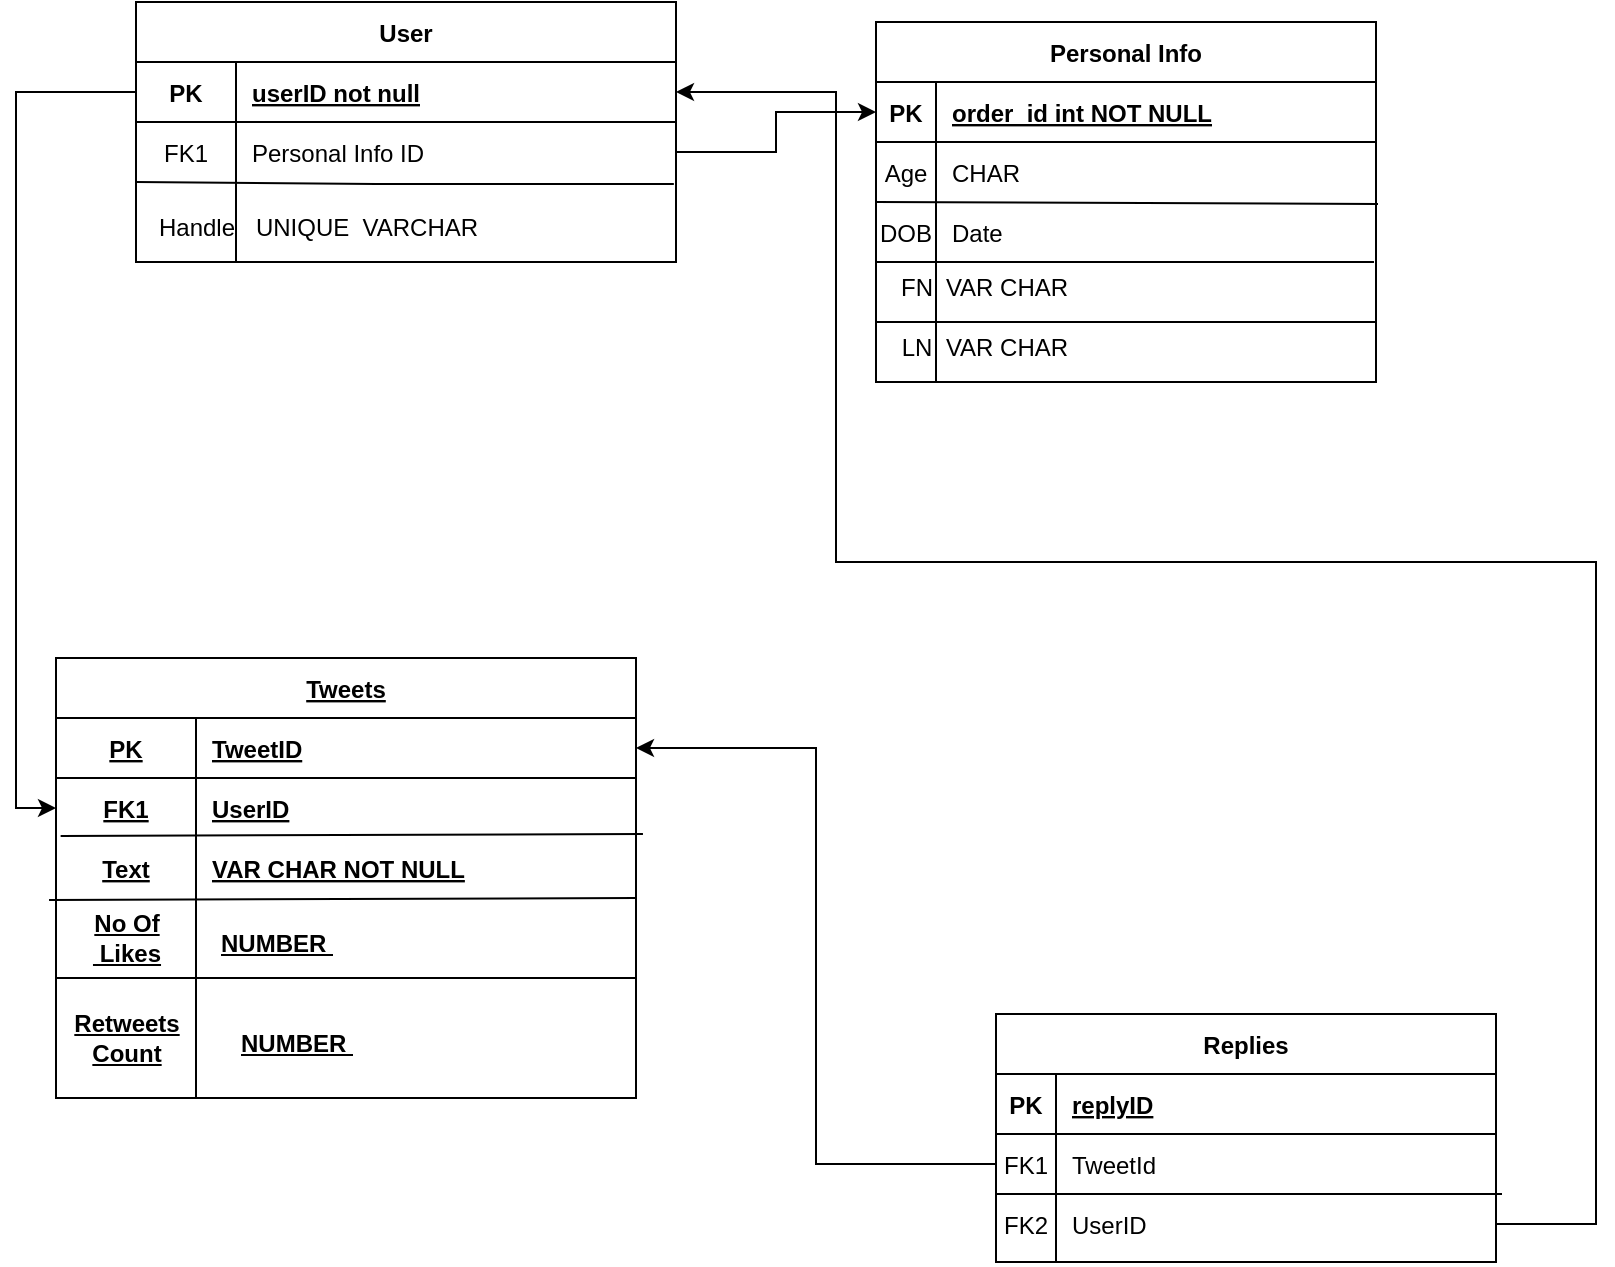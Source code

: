 <mxfile version="22.0.8" type="github">
  <diagram id="R2lEEEUBdFMjLlhIrx00" name="Page-1">
    <mxGraphModel dx="1426" dy="747" grid="1" gridSize="10" guides="1" tooltips="1" connect="1" arrows="1" fold="1" page="1" pageScale="1" pageWidth="850" pageHeight="1100" math="0" shadow="0" extFonts="Permanent Marker^https://fonts.googleapis.com/css?family=Permanent+Marker">
      <root>
        <mxCell id="0" />
        <mxCell id="1" parent="0" />
        <mxCell id="C-vyLk0tnHw3VtMMgP7b-2" value="Personal Info" style="shape=table;startSize=30;container=1;collapsible=1;childLayout=tableLayout;fixedRows=1;rowLines=0;fontStyle=1;align=center;resizeLast=1;" parent="1" vertex="1">
          <mxGeometry x="450" y="120" width="250" height="180" as="geometry" />
        </mxCell>
        <mxCell id="C-vyLk0tnHw3VtMMgP7b-3" value="" style="shape=partialRectangle;collapsible=0;dropTarget=0;pointerEvents=0;fillColor=none;points=[[0,0.5],[1,0.5]];portConstraint=eastwest;top=0;left=0;right=0;bottom=1;" parent="C-vyLk0tnHw3VtMMgP7b-2" vertex="1">
          <mxGeometry y="30" width="250" height="30" as="geometry" />
        </mxCell>
        <mxCell id="C-vyLk0tnHw3VtMMgP7b-4" value="PK" style="shape=partialRectangle;overflow=hidden;connectable=0;fillColor=none;top=0;left=0;bottom=0;right=0;fontStyle=1;" parent="C-vyLk0tnHw3VtMMgP7b-3" vertex="1">
          <mxGeometry width="30" height="30" as="geometry">
            <mxRectangle width="30" height="30" as="alternateBounds" />
          </mxGeometry>
        </mxCell>
        <mxCell id="C-vyLk0tnHw3VtMMgP7b-5" value="order_id int NOT NULL " style="shape=partialRectangle;overflow=hidden;connectable=0;fillColor=none;top=0;left=0;bottom=0;right=0;align=left;spacingLeft=6;fontStyle=5;" parent="C-vyLk0tnHw3VtMMgP7b-3" vertex="1">
          <mxGeometry x="30" width="220" height="30" as="geometry">
            <mxRectangle width="220" height="30" as="alternateBounds" />
          </mxGeometry>
        </mxCell>
        <mxCell id="C-vyLk0tnHw3VtMMgP7b-6" value="" style="shape=partialRectangle;collapsible=0;dropTarget=0;pointerEvents=0;fillColor=none;points=[[0,0.5],[1,0.5]];portConstraint=eastwest;top=0;left=0;right=0;bottom=0;" parent="C-vyLk0tnHw3VtMMgP7b-2" vertex="1">
          <mxGeometry y="60" width="250" height="30" as="geometry" />
        </mxCell>
        <mxCell id="C-vyLk0tnHw3VtMMgP7b-7" value="Age" style="shape=partialRectangle;overflow=hidden;connectable=0;fillColor=none;top=0;left=0;bottom=0;right=0;" parent="C-vyLk0tnHw3VtMMgP7b-6" vertex="1">
          <mxGeometry width="30" height="30" as="geometry">
            <mxRectangle width="30" height="30" as="alternateBounds" />
          </mxGeometry>
        </mxCell>
        <mxCell id="C-vyLk0tnHw3VtMMgP7b-8" value="CHAR" style="shape=partialRectangle;overflow=hidden;connectable=0;fillColor=none;top=0;left=0;bottom=0;right=0;align=left;spacingLeft=6;" parent="C-vyLk0tnHw3VtMMgP7b-6" vertex="1">
          <mxGeometry x="30" width="220" height="30" as="geometry">
            <mxRectangle width="220" height="30" as="alternateBounds" />
          </mxGeometry>
        </mxCell>
        <mxCell id="C-vyLk0tnHw3VtMMgP7b-9" value="" style="shape=partialRectangle;collapsible=0;dropTarget=0;pointerEvents=0;fillColor=none;points=[[0,0.5],[1,0.5]];portConstraint=eastwest;top=0;left=0;right=0;bottom=0;" parent="C-vyLk0tnHw3VtMMgP7b-2" vertex="1">
          <mxGeometry y="90" width="250" height="30" as="geometry" />
        </mxCell>
        <mxCell id="C-vyLk0tnHw3VtMMgP7b-10" value="DOB" style="shape=partialRectangle;overflow=hidden;connectable=0;fillColor=none;top=0;left=0;bottom=0;right=0;" parent="C-vyLk0tnHw3VtMMgP7b-9" vertex="1">
          <mxGeometry width="30" height="30" as="geometry">
            <mxRectangle width="30" height="30" as="alternateBounds" />
          </mxGeometry>
        </mxCell>
        <mxCell id="C-vyLk0tnHw3VtMMgP7b-11" value="Date" style="shape=partialRectangle;overflow=hidden;connectable=0;fillColor=none;top=0;left=0;bottom=0;right=0;align=left;spacingLeft=6;" parent="C-vyLk0tnHw3VtMMgP7b-9" vertex="1">
          <mxGeometry x="30" width="220" height="30" as="geometry">
            <mxRectangle width="220" height="30" as="alternateBounds" />
          </mxGeometry>
        </mxCell>
        <mxCell id="7TSEY7u7kIDkKRWDg9-y-68" value="" style="endArrow=none;html=1;rounded=0;entryX=1.004;entryY=0.033;entryDx=0;entryDy=0;entryPerimeter=0;" parent="C-vyLk0tnHw3VtMMgP7b-2" target="C-vyLk0tnHw3VtMMgP7b-9" edge="1">
          <mxGeometry width="50" height="50" relative="1" as="geometry">
            <mxPoint y="90" as="sourcePoint" />
            <mxPoint x="50" y="240" as="targetPoint" />
          </mxGeometry>
        </mxCell>
        <mxCell id="hQ34ovLu1skxb9b95j4B-1" value="" style="endArrow=none;html=1;rounded=0;exitX=0.996;exitY=1;exitDx=0;exitDy=0;exitPerimeter=0;" edge="1" parent="C-vyLk0tnHw3VtMMgP7b-2" source="C-vyLk0tnHw3VtMMgP7b-9">
          <mxGeometry width="50" height="50" relative="1" as="geometry">
            <mxPoint x="-50" y="300" as="sourcePoint" />
            <mxPoint y="120" as="targetPoint" />
          </mxGeometry>
        </mxCell>
        <mxCell id="C-vyLk0tnHw3VtMMgP7b-23" value="User" style="shape=table;startSize=30;container=1;collapsible=1;childLayout=tableLayout;fixedRows=1;rowLines=0;fontStyle=1;align=center;resizeLast=1;" parent="1" vertex="1">
          <mxGeometry x="80" y="110" width="270" height="130" as="geometry" />
        </mxCell>
        <mxCell id="C-vyLk0tnHw3VtMMgP7b-24" value="" style="shape=partialRectangle;collapsible=0;dropTarget=0;pointerEvents=0;fillColor=none;points=[[0,0.5],[1,0.5]];portConstraint=eastwest;top=0;left=0;right=0;bottom=1;" parent="C-vyLk0tnHw3VtMMgP7b-23" vertex="1">
          <mxGeometry y="30" width="270" height="30" as="geometry" />
        </mxCell>
        <mxCell id="C-vyLk0tnHw3VtMMgP7b-25" value="PK" style="shape=partialRectangle;overflow=hidden;connectable=0;fillColor=none;top=0;left=0;bottom=0;right=0;fontStyle=1;" parent="C-vyLk0tnHw3VtMMgP7b-24" vertex="1">
          <mxGeometry width="50" height="30" as="geometry">
            <mxRectangle width="50" height="30" as="alternateBounds" />
          </mxGeometry>
        </mxCell>
        <mxCell id="C-vyLk0tnHw3VtMMgP7b-26" value="userID not null" style="shape=partialRectangle;overflow=hidden;connectable=0;fillColor=none;top=0;left=0;bottom=0;right=0;align=left;spacingLeft=6;fontStyle=5;" parent="C-vyLk0tnHw3VtMMgP7b-24" vertex="1">
          <mxGeometry x="50" width="220" height="30" as="geometry">
            <mxRectangle width="220" height="30" as="alternateBounds" />
          </mxGeometry>
        </mxCell>
        <mxCell id="C-vyLk0tnHw3VtMMgP7b-27" value="" style="shape=partialRectangle;collapsible=0;dropTarget=0;pointerEvents=0;fillColor=none;points=[[0,0.5],[1,0.5]];portConstraint=eastwest;top=0;left=0;right=0;bottom=0;" parent="C-vyLk0tnHw3VtMMgP7b-23" vertex="1">
          <mxGeometry y="60" width="270" height="30" as="geometry" />
        </mxCell>
        <mxCell id="C-vyLk0tnHw3VtMMgP7b-28" value="FK1" style="shape=partialRectangle;overflow=hidden;connectable=0;fillColor=none;top=0;left=0;bottom=0;right=0;" parent="C-vyLk0tnHw3VtMMgP7b-27" vertex="1">
          <mxGeometry width="50" height="30" as="geometry">
            <mxRectangle width="50" height="30" as="alternateBounds" />
          </mxGeometry>
        </mxCell>
        <mxCell id="C-vyLk0tnHw3VtMMgP7b-29" value="Personal Info ID" style="shape=partialRectangle;overflow=hidden;connectable=0;fillColor=none;top=0;left=0;bottom=0;right=0;align=left;spacingLeft=6;" parent="C-vyLk0tnHw3VtMMgP7b-27" vertex="1">
          <mxGeometry x="50" width="220" height="30" as="geometry">
            <mxRectangle width="220" height="30" as="alternateBounds" />
          </mxGeometry>
        </mxCell>
        <mxCell id="7TSEY7u7kIDkKRWDg9-y-12" value="" style="endArrow=none;html=1;rounded=0;entryX=0.996;entryY=1.033;entryDx=0;entryDy=0;entryPerimeter=0;labelBackgroundColor=#000000;" parent="C-vyLk0tnHw3VtMMgP7b-23" target="C-vyLk0tnHw3VtMMgP7b-27" edge="1">
          <mxGeometry width="50" height="50" relative="1" as="geometry">
            <mxPoint y="90" as="sourcePoint" />
            <mxPoint x="120" y="80" as="targetPoint" />
            <Array as="points">
              <mxPoint x="120" y="91" />
            </Array>
          </mxGeometry>
        </mxCell>
        <mxCell id="7TSEY7u7kIDkKRWDg9-y-1" value="Replies" style="shape=table;startSize=30;container=1;collapsible=1;childLayout=tableLayout;fixedRows=1;rowLines=0;fontStyle=1;align=center;resizeLast=1;" parent="1" vertex="1">
          <mxGeometry x="510" y="616" width="250" height="124" as="geometry" />
        </mxCell>
        <mxCell id="7TSEY7u7kIDkKRWDg9-y-2" value="" style="shape=partialRectangle;collapsible=0;dropTarget=0;pointerEvents=0;fillColor=none;points=[[0,0.5],[1,0.5]];portConstraint=eastwest;top=0;left=0;right=0;bottom=1;" parent="7TSEY7u7kIDkKRWDg9-y-1" vertex="1">
          <mxGeometry y="30" width="250" height="30" as="geometry" />
        </mxCell>
        <mxCell id="7TSEY7u7kIDkKRWDg9-y-3" value="PK" style="shape=partialRectangle;overflow=hidden;connectable=0;fillColor=none;top=0;left=0;bottom=0;right=0;fontStyle=1;" parent="7TSEY7u7kIDkKRWDg9-y-2" vertex="1">
          <mxGeometry width="30" height="30" as="geometry">
            <mxRectangle width="30" height="30" as="alternateBounds" />
          </mxGeometry>
        </mxCell>
        <mxCell id="7TSEY7u7kIDkKRWDg9-y-4" value="replyID" style="shape=partialRectangle;overflow=hidden;connectable=0;fillColor=none;top=0;left=0;bottom=0;right=0;align=left;spacingLeft=6;fontStyle=5;" parent="7TSEY7u7kIDkKRWDg9-y-2" vertex="1">
          <mxGeometry x="30" width="220" height="30" as="geometry">
            <mxRectangle width="220" height="30" as="alternateBounds" />
          </mxGeometry>
        </mxCell>
        <mxCell id="7TSEY7u7kIDkKRWDg9-y-5" value="" style="shape=partialRectangle;collapsible=0;dropTarget=0;pointerEvents=0;fillColor=none;points=[[0,0.5],[1,0.5]];portConstraint=eastwest;top=0;left=0;right=0;bottom=0;" parent="7TSEY7u7kIDkKRWDg9-y-1" vertex="1">
          <mxGeometry y="60" width="250" height="30" as="geometry" />
        </mxCell>
        <mxCell id="7TSEY7u7kIDkKRWDg9-y-6" value="FK1" style="shape=partialRectangle;overflow=hidden;connectable=0;fillColor=none;top=0;left=0;bottom=0;right=0;" parent="7TSEY7u7kIDkKRWDg9-y-5" vertex="1">
          <mxGeometry width="30" height="30" as="geometry">
            <mxRectangle width="30" height="30" as="alternateBounds" />
          </mxGeometry>
        </mxCell>
        <mxCell id="7TSEY7u7kIDkKRWDg9-y-7" value="TweetId" style="shape=partialRectangle;overflow=hidden;connectable=0;fillColor=none;top=0;left=0;bottom=0;right=0;align=left;spacingLeft=6;" parent="7TSEY7u7kIDkKRWDg9-y-5" vertex="1">
          <mxGeometry x="30" width="220" height="30" as="geometry">
            <mxRectangle width="220" height="30" as="alternateBounds" />
          </mxGeometry>
        </mxCell>
        <mxCell id="7TSEY7u7kIDkKRWDg9-y-8" value="" style="shape=partialRectangle;collapsible=0;dropTarget=0;pointerEvents=0;fillColor=none;points=[[0,0.5],[1,0.5]];portConstraint=eastwest;top=0;left=0;right=0;bottom=0;" parent="7TSEY7u7kIDkKRWDg9-y-1" vertex="1">
          <mxGeometry y="90" width="250" height="30" as="geometry" />
        </mxCell>
        <mxCell id="7TSEY7u7kIDkKRWDg9-y-9" value="FK2" style="shape=partialRectangle;overflow=hidden;connectable=0;fillColor=none;top=0;left=0;bottom=0;right=0;" parent="7TSEY7u7kIDkKRWDg9-y-8" vertex="1">
          <mxGeometry width="30" height="30" as="geometry">
            <mxRectangle width="30" height="30" as="alternateBounds" />
          </mxGeometry>
        </mxCell>
        <mxCell id="7TSEY7u7kIDkKRWDg9-y-10" value="UserID" style="shape=partialRectangle;overflow=hidden;connectable=0;fillColor=none;top=0;left=0;bottom=0;right=0;align=left;spacingLeft=6;" parent="7TSEY7u7kIDkKRWDg9-y-8" vertex="1">
          <mxGeometry x="30" width="220" height="30" as="geometry">
            <mxRectangle width="220" height="30" as="alternateBounds" />
          </mxGeometry>
        </mxCell>
        <mxCell id="7TSEY7u7kIDkKRWDg9-y-61" value="" style="endArrow=none;html=1;rounded=0;entryX=0;entryY=1;entryDx=0;entryDy=0;entryPerimeter=0;exitX=1.012;exitY=1;exitDx=0;exitDy=0;exitPerimeter=0;" parent="7TSEY7u7kIDkKRWDg9-y-1" source="7TSEY7u7kIDkKRWDg9-y-5" target="7TSEY7u7kIDkKRWDg9-y-5" edge="1">
          <mxGeometry width="50" height="50" relative="1" as="geometry">
            <mxPoint x="-60" y="124" as="sourcePoint" />
            <mxPoint x="-10" y="74" as="targetPoint" />
          </mxGeometry>
        </mxCell>
        <mxCell id="7TSEY7u7kIDkKRWDg9-y-38" value="Tweets" style="shape=table;startSize=30;container=1;collapsible=1;childLayout=tableLayout;fixedRows=1;rowLines=0;fontStyle=5;align=center;resizeLast=1;fontSize=12;" parent="1" vertex="1">
          <mxGeometry x="40" y="438" width="290" height="220" as="geometry" />
        </mxCell>
        <mxCell id="7TSEY7u7kIDkKRWDg9-y-39" value="" style="shape=partialRectangle;collapsible=0;dropTarget=0;pointerEvents=0;fillColor=none;points=[[0,0.5],[1,0.5]];portConstraint=eastwest;top=0;left=0;right=0;bottom=1;fontSize=12;fontStyle=5" parent="7TSEY7u7kIDkKRWDg9-y-38" vertex="1">
          <mxGeometry y="30" width="290" height="30" as="geometry" />
        </mxCell>
        <mxCell id="7TSEY7u7kIDkKRWDg9-y-40" value="PK" style="shape=partialRectangle;overflow=hidden;connectable=0;fillColor=none;top=0;left=0;bottom=0;right=0;fontStyle=5;fontSize=12;" parent="7TSEY7u7kIDkKRWDg9-y-39" vertex="1">
          <mxGeometry width="70" height="30" as="geometry">
            <mxRectangle width="70" height="30" as="alternateBounds" />
          </mxGeometry>
        </mxCell>
        <mxCell id="7TSEY7u7kIDkKRWDg9-y-41" value="TweetID" style="shape=partialRectangle;overflow=hidden;connectable=0;fillColor=none;top=0;left=0;bottom=0;right=0;align=left;spacingLeft=6;fontStyle=5;fontSize=12;" parent="7TSEY7u7kIDkKRWDg9-y-39" vertex="1">
          <mxGeometry x="70" width="220" height="30" as="geometry">
            <mxRectangle width="220" height="30" as="alternateBounds" />
          </mxGeometry>
        </mxCell>
        <mxCell id="7TSEY7u7kIDkKRWDg9-y-42" value="" style="shape=partialRectangle;collapsible=0;dropTarget=0;pointerEvents=0;fillColor=none;points=[[0,0.5],[1,0.5]];portConstraint=eastwest;top=0;left=0;right=0;bottom=0;fontSize=12;fontStyle=5" parent="7TSEY7u7kIDkKRWDg9-y-38" vertex="1">
          <mxGeometry y="60" width="290" height="30" as="geometry" />
        </mxCell>
        <mxCell id="7TSEY7u7kIDkKRWDg9-y-43" value="FK1" style="shape=partialRectangle;overflow=hidden;connectable=0;fillColor=none;top=0;left=0;bottom=0;right=0;fontSize=12;fontStyle=5" parent="7TSEY7u7kIDkKRWDg9-y-42" vertex="1">
          <mxGeometry width="70" height="30" as="geometry">
            <mxRectangle width="70" height="30" as="alternateBounds" />
          </mxGeometry>
        </mxCell>
        <mxCell id="7TSEY7u7kIDkKRWDg9-y-44" value="UserID" style="shape=partialRectangle;overflow=hidden;connectable=0;fillColor=none;top=0;left=0;bottom=0;right=0;align=left;spacingLeft=6;fontSize=12;fontStyle=5" parent="7TSEY7u7kIDkKRWDg9-y-42" vertex="1">
          <mxGeometry x="70" width="220" height="30" as="geometry">
            <mxRectangle width="220" height="30" as="alternateBounds" />
          </mxGeometry>
        </mxCell>
        <mxCell id="7TSEY7u7kIDkKRWDg9-y-45" value="" style="shape=partialRectangle;collapsible=0;dropTarget=0;pointerEvents=0;fillColor=none;points=[[0,0.5],[1,0.5]];portConstraint=eastwest;top=0;left=0;right=0;bottom=0;fontSize=12;fontStyle=5" parent="7TSEY7u7kIDkKRWDg9-y-38" vertex="1">
          <mxGeometry y="90" width="290" height="30" as="geometry" />
        </mxCell>
        <mxCell id="7TSEY7u7kIDkKRWDg9-y-46" value="Text" style="shape=partialRectangle;overflow=hidden;connectable=0;fillColor=none;top=0;left=0;bottom=0;right=0;fontSize=12;fontStyle=5" parent="7TSEY7u7kIDkKRWDg9-y-45" vertex="1">
          <mxGeometry width="70" height="30" as="geometry">
            <mxRectangle width="70" height="30" as="alternateBounds" />
          </mxGeometry>
        </mxCell>
        <mxCell id="7TSEY7u7kIDkKRWDg9-y-47" value="VAR CHAR NOT NULL" style="shape=partialRectangle;overflow=hidden;connectable=0;fillColor=none;top=0;left=0;bottom=0;right=0;align=left;spacingLeft=6;fontSize=12;fontStyle=5" parent="7TSEY7u7kIDkKRWDg9-y-45" vertex="1">
          <mxGeometry x="70" width="220" height="30" as="geometry">
            <mxRectangle width="220" height="30" as="alternateBounds" />
          </mxGeometry>
        </mxCell>
        <mxCell id="7TSEY7u7kIDkKRWDg9-y-48" value="" style="endArrow=none;html=1;rounded=0;entryX=1.012;entryY=-0.067;entryDx=0;entryDy=0;entryPerimeter=0;exitX=0.008;exitY=-0.033;exitDx=0;exitDy=0;exitPerimeter=0;fontSize=12;fontStyle=5" parent="7TSEY7u7kIDkKRWDg9-y-38" source="7TSEY7u7kIDkKRWDg9-y-45" target="7TSEY7u7kIDkKRWDg9-y-45" edge="1">
          <mxGeometry width="50" height="50" relative="1" as="geometry">
            <mxPoint x="-50" y="220" as="sourcePoint" />
            <mxPoint y="170" as="targetPoint" />
          </mxGeometry>
        </mxCell>
        <mxCell id="7TSEY7u7kIDkKRWDg9-y-49" value="" style="endArrow=none;html=1;rounded=0;entryX=1;entryY=1;entryDx=0;entryDy=0;entryPerimeter=0;exitX=-0.012;exitY=1.033;exitDx=0;exitDy=0;exitPerimeter=0;fontSize=12;fontStyle=5" parent="7TSEY7u7kIDkKRWDg9-y-38" source="7TSEY7u7kIDkKRWDg9-y-45" target="7TSEY7u7kIDkKRWDg9-y-45" edge="1">
          <mxGeometry width="50" height="50" relative="1" as="geometry">
            <mxPoint x="-50" y="220" as="sourcePoint" />
            <mxPoint y="170" as="targetPoint" />
          </mxGeometry>
        </mxCell>
        <mxCell id="7TSEY7u7kIDkKRWDg9-y-50" value="" style="endArrow=none;html=1;rounded=0;fontSize=12;fontStyle=5" parent="1" edge="1">
          <mxGeometry width="50" height="50" relative="1" as="geometry">
            <mxPoint x="110" y="608" as="sourcePoint" />
            <mxPoint x="110" y="558" as="targetPoint" />
          </mxGeometry>
        </mxCell>
        <mxCell id="7TSEY7u7kIDkKRWDg9-y-51" value="No Of&lt;br style=&quot;font-size: 12px;&quot;&gt;&amp;nbsp;Likes&lt;br style=&quot;font-size: 12px;&quot;&gt;" style="text;html=1;align=center;verticalAlign=middle;resizable=0;points=[];autosize=1;strokeColor=none;fillColor=none;fontSize=12;fontStyle=5" parent="1" vertex="1">
          <mxGeometry x="45" y="558" width="60" height="40" as="geometry" />
        </mxCell>
        <mxCell id="7TSEY7u7kIDkKRWDg9-y-52" value="NUMBER&amp;nbsp;" style="text;html=1;align=center;verticalAlign=middle;resizable=0;points=[];autosize=1;strokeColor=none;fillColor=none;fontSize=12;fontStyle=5" parent="1" vertex="1">
          <mxGeometry x="110" y="566" width="80" height="30" as="geometry" />
        </mxCell>
        <mxCell id="7TSEY7u7kIDkKRWDg9-y-53" value="Retweets&lt;br style=&quot;font-size: 12px;&quot;&gt;Count" style="text;html=1;align=center;verticalAlign=middle;resizable=0;points=[];autosize=1;strokeColor=none;fillColor=none;fontSize=12;fontStyle=5" parent="1" vertex="1">
          <mxGeometry x="35" y="608" width="80" height="40" as="geometry" />
        </mxCell>
        <mxCell id="7TSEY7u7kIDkKRWDg9-y-54" value="" style="endArrow=none;html=1;rounded=0;fontSize=12;fontStyle=5" parent="1" edge="1">
          <mxGeometry width="50" height="50" relative="1" as="geometry">
            <mxPoint x="110" y="658" as="sourcePoint" />
            <mxPoint x="110" y="608" as="targetPoint" />
          </mxGeometry>
        </mxCell>
        <mxCell id="7TSEY7u7kIDkKRWDg9-y-55" value="" style="endArrow=none;html=1;rounded=0;fontSize=12;fontStyle=5" parent="1" edge="1">
          <mxGeometry width="50" height="50" relative="1" as="geometry">
            <mxPoint x="330" y="598" as="sourcePoint" />
            <mxPoint x="40" y="598" as="targetPoint" />
          </mxGeometry>
        </mxCell>
        <mxCell id="7TSEY7u7kIDkKRWDg9-y-56" value="NUMBER&amp;nbsp;" style="text;html=1;align=center;verticalAlign=middle;resizable=0;points=[];autosize=1;strokeColor=none;fillColor=none;fontSize=12;fontStyle=5" parent="1" vertex="1">
          <mxGeometry x="120" y="616" width="80" height="30" as="geometry" />
        </mxCell>
        <mxCell id="7TSEY7u7kIDkKRWDg9-y-60" style="edgeStyle=orthogonalEdgeStyle;rounded=0;orthogonalLoop=1;jettySize=auto;html=1;entryX=0;entryY=0.5;entryDx=0;entryDy=0;" parent="1" source="C-vyLk0tnHw3VtMMgP7b-24" target="7TSEY7u7kIDkKRWDg9-y-42" edge="1">
          <mxGeometry relative="1" as="geometry" />
        </mxCell>
        <mxCell id="7TSEY7u7kIDkKRWDg9-y-62" value="" style="endArrow=none;html=1;rounded=0;" parent="1" edge="1">
          <mxGeometry width="50" height="50" relative="1" as="geometry">
            <mxPoint x="540" y="740" as="sourcePoint" />
            <mxPoint x="540" y="650" as="targetPoint" />
          </mxGeometry>
        </mxCell>
        <mxCell id="7TSEY7u7kIDkKRWDg9-y-64" style="edgeStyle=orthogonalEdgeStyle;rounded=0;orthogonalLoop=1;jettySize=auto;html=1;entryX=1;entryY=0.5;entryDx=0;entryDy=0;" parent="1" source="7TSEY7u7kIDkKRWDg9-y-5" target="7TSEY7u7kIDkKRWDg9-y-39" edge="1">
          <mxGeometry relative="1" as="geometry" />
        </mxCell>
        <mxCell id="7TSEY7u7kIDkKRWDg9-y-65" style="edgeStyle=orthogonalEdgeStyle;rounded=0;orthogonalLoop=1;jettySize=auto;html=1;entryX=1;entryY=0.5;entryDx=0;entryDy=0;" parent="1" source="7TSEY7u7kIDkKRWDg9-y-8" target="C-vyLk0tnHw3VtMMgP7b-24" edge="1">
          <mxGeometry relative="1" as="geometry">
            <mxPoint x="740" y="449" as="targetPoint" />
            <Array as="points">
              <mxPoint x="810" y="721" />
              <mxPoint x="810" y="390" />
              <mxPoint x="430" y="390" />
              <mxPoint x="430" y="155" />
            </Array>
          </mxGeometry>
        </mxCell>
        <mxCell id="7TSEY7u7kIDkKRWDg9-y-67" value="" style="edgeStyle=orthogonalEdgeStyle;rounded=0;orthogonalLoop=1;jettySize=auto;html=1;" parent="1" source="C-vyLk0tnHw3VtMMgP7b-27" target="C-vyLk0tnHw3VtMMgP7b-3" edge="1">
          <mxGeometry relative="1" as="geometry" />
        </mxCell>
        <mxCell id="hQ34ovLu1skxb9b95j4B-2" value="" style="endArrow=none;html=1;rounded=0;" edge="1" parent="1">
          <mxGeometry width="50" height="50" relative="1" as="geometry">
            <mxPoint x="480" y="300" as="sourcePoint" />
            <mxPoint x="480" y="240" as="targetPoint" />
          </mxGeometry>
        </mxCell>
        <mxCell id="hQ34ovLu1skxb9b95j4B-3" value="" style="endArrow=none;html=1;rounded=0;" edge="1" parent="1">
          <mxGeometry width="50" height="50" relative="1" as="geometry">
            <mxPoint x="450" y="270" as="sourcePoint" />
            <mxPoint x="700" y="270" as="targetPoint" />
          </mxGeometry>
        </mxCell>
        <mxCell id="hQ34ovLu1skxb9b95j4B-4" value="FN" style="text;html=1;align=center;verticalAlign=middle;resizable=0;points=[];autosize=1;strokeColor=none;fillColor=none;" vertex="1" parent="1">
          <mxGeometry x="450" y="238" width="40" height="30" as="geometry" />
        </mxCell>
        <mxCell id="hQ34ovLu1skxb9b95j4B-5" value="LN" style="text;html=1;align=center;verticalAlign=middle;resizable=0;points=[];autosize=1;strokeColor=none;fillColor=none;" vertex="1" parent="1">
          <mxGeometry x="450" y="268" width="40" height="30" as="geometry" />
        </mxCell>
        <mxCell id="hQ34ovLu1skxb9b95j4B-6" value="VAR CHAR" style="text;html=1;align=center;verticalAlign=middle;resizable=0;points=[];autosize=1;strokeColor=none;fillColor=none;" vertex="1" parent="1">
          <mxGeometry x="475" y="238" width="80" height="30" as="geometry" />
        </mxCell>
        <mxCell id="hQ34ovLu1skxb9b95j4B-7" value="VAR CHAR" style="text;html=1;align=center;verticalAlign=middle;resizable=0;points=[];autosize=1;strokeColor=none;fillColor=none;" vertex="1" parent="1">
          <mxGeometry x="475" y="268" width="80" height="30" as="geometry" />
        </mxCell>
        <mxCell id="hQ34ovLu1skxb9b95j4B-8" value="" style="endArrow=none;html=1;rounded=0;" edge="1" parent="1">
          <mxGeometry width="50" height="50" relative="1" as="geometry">
            <mxPoint x="130" y="240" as="sourcePoint" />
            <mxPoint x="130" y="200" as="targetPoint" />
          </mxGeometry>
        </mxCell>
        <mxCell id="hQ34ovLu1skxb9b95j4B-9" value="&lt;font style=&quot;font-size: 12px;&quot;&gt;Handle&lt;/font&gt;" style="text;html=1;align=center;verticalAlign=middle;resizable=0;points=[];autosize=1;strokeColor=none;fillColor=none;" vertex="1" parent="1">
          <mxGeometry x="80" y="208" width="60" height="30" as="geometry" />
        </mxCell>
        <mxCell id="hQ34ovLu1skxb9b95j4B-10" value="UNIQUE&amp;nbsp; VARCHAR" style="text;html=1;align=center;verticalAlign=middle;resizable=0;points=[];autosize=1;strokeColor=none;fillColor=none;" vertex="1" parent="1">
          <mxGeometry x="130" y="208" width="130" height="30" as="geometry" />
        </mxCell>
      </root>
    </mxGraphModel>
  </diagram>
</mxfile>
